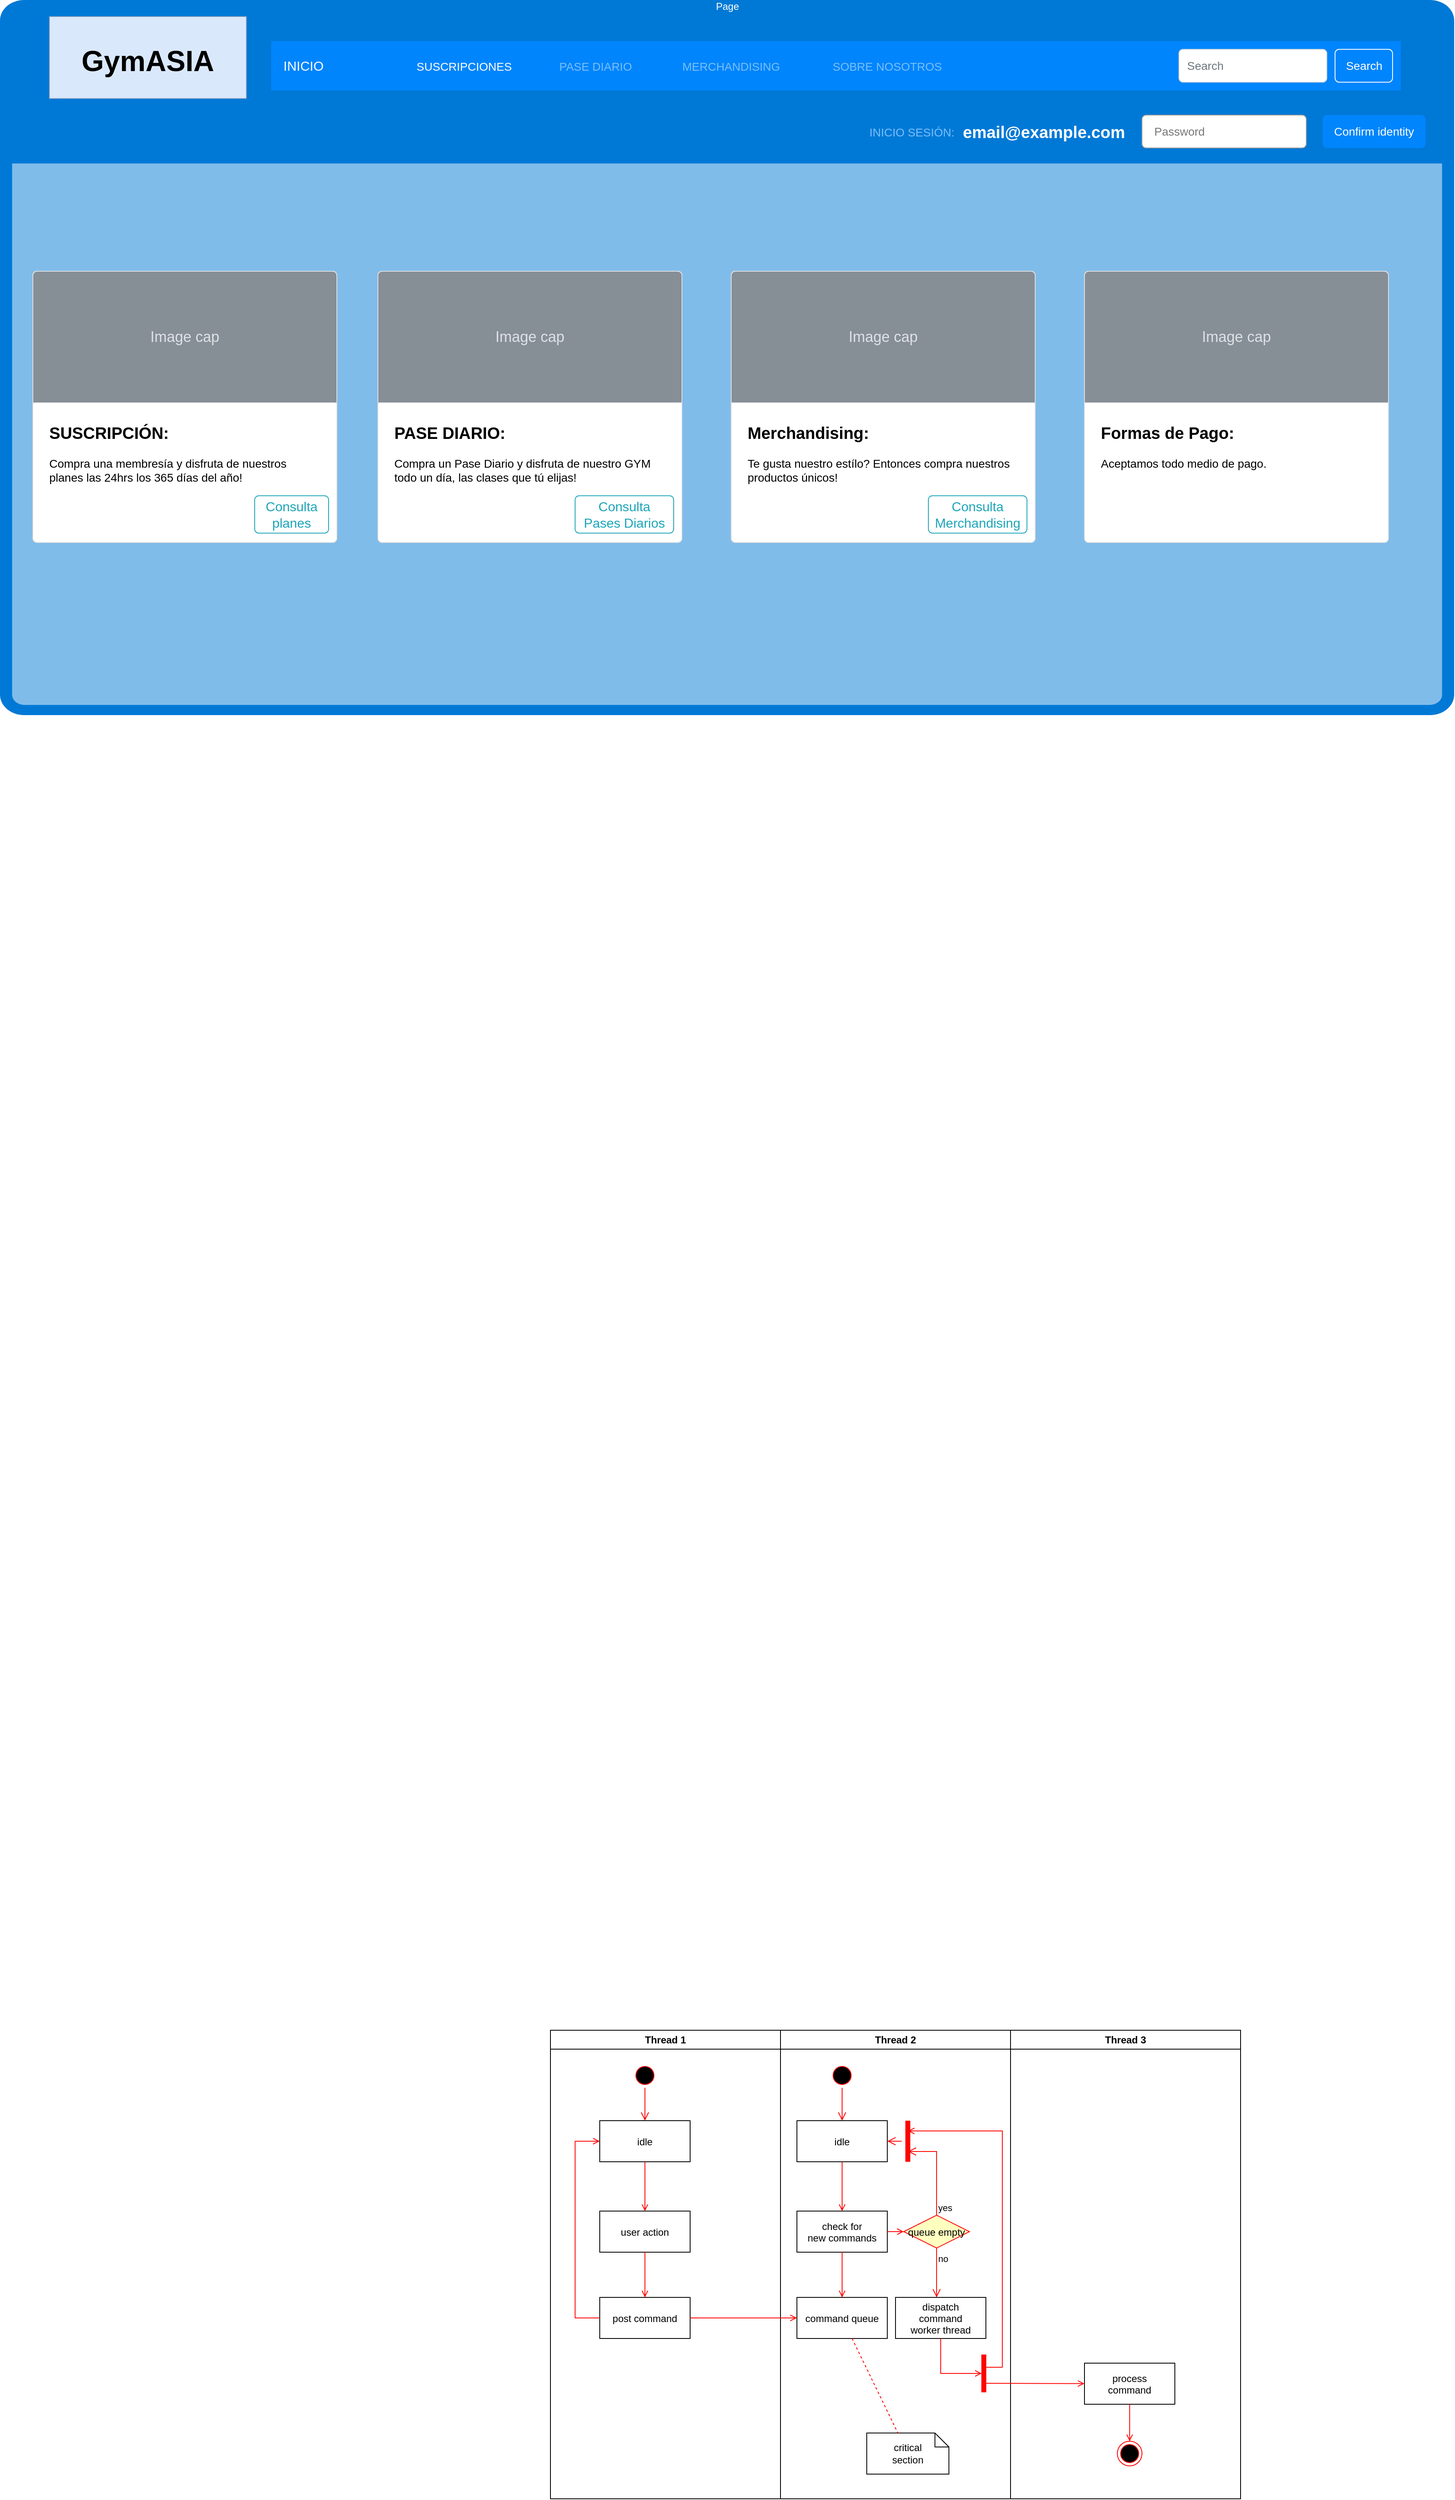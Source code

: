 <mxfile version="14.2.7" type="github">
  <diagram name="Page-1" id="e7e014a7-5840-1c2e-5031-d8a46d1fe8dd">
    <mxGraphModel dx="2553" dy="2425" grid="1" gridSize="10" guides="1" tooltips="1" connect="1" arrows="1" fold="1" page="1" pageScale="1" pageWidth="1169" pageHeight="826" background="#ffffff" math="0" shadow="0">
      <root>
        <mxCell id="0" />
        <mxCell id="1" parent="0" />
        <mxCell id="2" value="Thread 1" style="swimlane;whiteSpace=wrap" parent="1" vertex="1">
          <mxGeometry x="100" y="840" width="280" height="570" as="geometry" />
        </mxCell>
        <mxCell id="5" value="" style="ellipse;shape=startState;fillColor=#000000;strokeColor=#ff0000;" parent="2" vertex="1">
          <mxGeometry x="100" y="40" width="30" height="30" as="geometry" />
        </mxCell>
        <mxCell id="6" value="" style="edgeStyle=elbowEdgeStyle;elbow=horizontal;verticalAlign=bottom;endArrow=open;endSize=8;strokeColor=#FF0000;endFill=1;rounded=0" parent="2" source="5" target="7" edge="1">
          <mxGeometry x="100" y="40" as="geometry">
            <mxPoint x="115" y="110" as="targetPoint" />
          </mxGeometry>
        </mxCell>
        <mxCell id="7" value="idle" style="" parent="2" vertex="1">
          <mxGeometry x="60" y="110" width="110" height="50" as="geometry" />
        </mxCell>
        <mxCell id="8" value="user action" style="" parent="2" vertex="1">
          <mxGeometry x="60" y="220" width="110" height="50" as="geometry" />
        </mxCell>
        <mxCell id="9" value="" style="endArrow=open;strokeColor=#FF0000;endFill=1;rounded=0" parent="2" source="7" target="8" edge="1">
          <mxGeometry relative="1" as="geometry" />
        </mxCell>
        <mxCell id="10" value="post command" style="" parent="2" vertex="1">
          <mxGeometry x="60" y="325" width="110" height="50" as="geometry" />
        </mxCell>
        <mxCell id="11" value="" style="endArrow=open;strokeColor=#FF0000;endFill=1;rounded=0" parent="2" source="8" target="10" edge="1">
          <mxGeometry relative="1" as="geometry" />
        </mxCell>
        <mxCell id="12" value="" style="edgeStyle=elbowEdgeStyle;elbow=horizontal;strokeColor=#FF0000;endArrow=open;endFill=1;rounded=0" parent="2" source="10" target="7" edge="1">
          <mxGeometry width="100" height="100" relative="1" as="geometry">
            <mxPoint x="160" y="290" as="sourcePoint" />
            <mxPoint x="260" y="190" as="targetPoint" />
            <Array as="points">
              <mxPoint x="30" y="250" />
            </Array>
          </mxGeometry>
        </mxCell>
        <mxCell id="3" value="Thread 2" style="swimlane;whiteSpace=wrap" parent="1" vertex="1">
          <mxGeometry x="380" y="840" width="280" height="570" as="geometry" />
        </mxCell>
        <mxCell id="13" value="" style="ellipse;shape=startState;fillColor=#000000;strokeColor=#ff0000;" parent="3" vertex="1">
          <mxGeometry x="60" y="40" width="30" height="30" as="geometry" />
        </mxCell>
        <mxCell id="14" value="" style="edgeStyle=elbowEdgeStyle;elbow=horizontal;verticalAlign=bottom;endArrow=open;endSize=8;strokeColor=#FF0000;endFill=1;rounded=0" parent="3" source="13" target="15" edge="1">
          <mxGeometry x="40" y="20" as="geometry">
            <mxPoint x="55" y="90" as="targetPoint" />
          </mxGeometry>
        </mxCell>
        <mxCell id="15" value="idle" style="" parent="3" vertex="1">
          <mxGeometry x="20" y="110" width="110" height="50" as="geometry" />
        </mxCell>
        <mxCell id="16" value="check for &#xa;new commands" style="" parent="3" vertex="1">
          <mxGeometry x="20" y="220" width="110" height="50" as="geometry" />
        </mxCell>
        <mxCell id="17" value="" style="endArrow=open;strokeColor=#FF0000;endFill=1;rounded=0" parent="3" source="15" target="16" edge="1">
          <mxGeometry relative="1" as="geometry" />
        </mxCell>
        <mxCell id="18" value="command queue" style="" parent="3" vertex="1">
          <mxGeometry x="20" y="325" width="110" height="50" as="geometry" />
        </mxCell>
        <mxCell id="19" value="" style="endArrow=open;strokeColor=#FF0000;endFill=1;rounded=0" parent="3" source="16" target="18" edge="1">
          <mxGeometry relative="1" as="geometry" />
        </mxCell>
        <mxCell id="21" value="queue empty" style="rhombus;fillColor=#ffffc0;strokeColor=#ff0000;" parent="3" vertex="1">
          <mxGeometry x="150" y="225" width="80" height="40" as="geometry" />
        </mxCell>
        <mxCell id="22" value="yes" style="edgeStyle=elbowEdgeStyle;elbow=horizontal;align=left;verticalAlign=bottom;endArrow=open;endSize=8;strokeColor=#FF0000;exitX=0.5;exitY=0;endFill=1;rounded=0;entryX=0.75;entryY=0.5;entryPerimeter=0" parent="3" source="21" target="25" edge="1">
          <mxGeometry x="-1" relative="1" as="geometry">
            <mxPoint x="160" y="150" as="targetPoint" />
            <Array as="points">
              <mxPoint x="190" y="180" />
            </Array>
          </mxGeometry>
        </mxCell>
        <mxCell id="23" value="no" style="edgeStyle=elbowEdgeStyle;elbow=horizontal;align=left;verticalAlign=top;endArrow=open;endSize=8;strokeColor=#FF0000;endFill=1;rounded=0" parent="3" source="21" target="30" edge="1">
          <mxGeometry x="-1" relative="1" as="geometry">
            <mxPoint x="190" y="305" as="targetPoint" />
          </mxGeometry>
        </mxCell>
        <mxCell id="24" value="" style="endArrow=open;strokeColor=#FF0000;endFill=1;rounded=0" parent="3" source="16" target="21" edge="1">
          <mxGeometry relative="1" as="geometry" />
        </mxCell>
        <mxCell id="25" value="" style="shape=line;strokeWidth=6;strokeColor=#ff0000;rotation=90" parent="3" vertex="1">
          <mxGeometry x="130" y="127.5" width="50" height="15" as="geometry" />
        </mxCell>
        <mxCell id="26" value="" style="edgeStyle=elbowEdgeStyle;elbow=horizontal;verticalAlign=bottom;endArrow=open;endSize=8;strokeColor=#FF0000;endFill=1;rounded=0" parent="3" source="25" target="15" edge="1">
          <mxGeometry x="130" y="90" as="geometry">
            <mxPoint x="230" y="140" as="targetPoint" />
          </mxGeometry>
        </mxCell>
        <mxCell id="30" value="dispatch&#xa;command&#xa;worker thread" style="" parent="3" vertex="1">
          <mxGeometry x="140" y="325" width="110" height="50" as="geometry" />
        </mxCell>
        <mxCell id="31" value="critical&#xa;section" style="shape=note;whiteSpace=wrap;size=17" parent="3" vertex="1">
          <mxGeometry x="105" y="490" width="100" height="50" as="geometry" />
        </mxCell>
        <mxCell id="32" value="" style="endArrow=none;strokeColor=#FF0000;endFill=0;rounded=0;dashed=1" parent="3" source="18" target="31" edge="1">
          <mxGeometry relative="1" as="geometry" />
        </mxCell>
        <mxCell id="34" value="" style="whiteSpace=wrap;strokeColor=#FF0000;fillColor=#FF0000" parent="3" vertex="1">
          <mxGeometry x="245" y="395" width="5" height="45" as="geometry" />
        </mxCell>
        <mxCell id="41" value="" style="edgeStyle=elbowEdgeStyle;elbow=horizontal;entryX=0;entryY=0.5;strokeColor=#FF0000;endArrow=open;endFill=1;rounded=0" parent="3" source="30" target="34" edge="1">
          <mxGeometry width="100" height="100" relative="1" as="geometry">
            <mxPoint x="60" y="480" as="sourcePoint" />
            <mxPoint x="160" y="380" as="targetPoint" />
            <Array as="points">
              <mxPoint x="195" y="400" />
            </Array>
          </mxGeometry>
        </mxCell>
        <mxCell id="4" value="Thread 3" style="swimlane;whiteSpace=wrap" parent="1" vertex="1">
          <mxGeometry x="660" y="840" width="280" height="570" as="geometry" />
        </mxCell>
        <mxCell id="33" value="process&#xa;command" style="" parent="4" vertex="1">
          <mxGeometry x="90" y="405" width="110" height="50" as="geometry" />
        </mxCell>
        <mxCell id="35" value="" style="edgeStyle=elbowEdgeStyle;elbow=horizontal;strokeColor=#FF0000;endArrow=open;endFill=1;rounded=0;entryX=0.25;entryY=0.5;entryPerimeter=0" parent="4" target="25" edge="1">
          <mxGeometry width="100" height="100" relative="1" as="geometry">
            <mxPoint x="-30" y="410" as="sourcePoint" />
            <mxPoint x="-120" y="120" as="targetPoint" />
            <Array as="points">
              <mxPoint x="-10" y="135" />
            </Array>
          </mxGeometry>
        </mxCell>
        <mxCell id="37" value="" style="edgeStyle=none;strokeColor=#FF0000;endArrow=open;endFill=1;rounded=0" parent="4" target="33" edge="1">
          <mxGeometry width="100" height="100" relative="1" as="geometry">
            <mxPoint x="-30" y="429.5" as="sourcePoint" />
            <mxPoint x="90" y="429.5" as="targetPoint" />
          </mxGeometry>
        </mxCell>
        <mxCell id="38" value="" style="ellipse;shape=endState;fillColor=#000000;strokeColor=#ff0000" parent="4" vertex="1">
          <mxGeometry x="130" y="500" width="30" height="30" as="geometry" />
        </mxCell>
        <mxCell id="39" value="" style="endArrow=open;strokeColor=#FF0000;endFill=1;rounded=0" parent="4" source="33" target="38" edge="1">
          <mxGeometry relative="1" as="geometry" />
        </mxCell>
        <mxCell id="20" value="" style="endArrow=open;strokeColor=#FF0000;endFill=1;rounded=0" parent="1" source="10" target="18" edge="1">
          <mxGeometry relative="1" as="geometry" />
        </mxCell>
        <mxCell id="tZTCFBPOr5Kg1gLBSGt5-44" value="Page" style="html=1;strokeColor=none;fillColor=#0079D6;labelPosition=center;verticalLabelPosition=middle;verticalAlign=top;align=center;fontSize=12;outlineConnect=0;spacingTop=-6;fontColor=#FFFFFF;shape=mxgraph.sitemap.page;" vertex="1" parent="1">
          <mxGeometry x="-570" y="-1630" width="1770" height="870" as="geometry" />
        </mxCell>
        <mxCell id="tZTCFBPOr5Kg1gLBSGt5-45" value="GymASIA" style="fontSize=35;fontStyle=1;fillColor=#dae8fc;strokeColor=#6c8ebf;" vertex="1" parent="1">
          <mxGeometry x="-510" y="-1610" width="240" height="100" as="geometry" />
        </mxCell>
        <mxCell id="tZTCFBPOr5Kg1gLBSGt5-46" value="&lt;span style=&quot;font-size: 20px&quot;&gt;&lt;b&gt;SUSCRIPCIÓN:&lt;/b&gt;&lt;/span&gt;&lt;br&gt;&lt;br&gt;Compra una membresía y disfruta de nuestros planes las 24hrs los 365 días del año!&lt;br&gt;" style="html=1;shadow=0;dashed=0;shape=mxgraph.bootstrap.rrect;rSize=5;strokeColor=#DFDFDF;html=1;whiteSpace=wrap;fillColor=#ffffff;fontColor=#000000;verticalAlign=top;align=left;spacing=20;spacingBottom=0;fontSize=14;spacingTop=160;" vertex="1" parent="1">
          <mxGeometry x="-530" y="-1300" width="370" height="330" as="geometry" />
        </mxCell>
        <mxCell id="tZTCFBPOr5Kg1gLBSGt5-47" value="Image cap" style="html=1;shadow=0;dashed=0;shape=mxgraph.bootstrap.topButton;rSize=5;perimeter=none;whiteSpace=wrap;fillColor=#868E96;strokeColor=#DFDFDF;fontColor=#DEE2E6;resizeWidth=1;fontSize=18;" vertex="1" parent="tZTCFBPOr5Kg1gLBSGt5-46">
          <mxGeometry width="370" height="160" relative="1" as="geometry" />
        </mxCell>
        <mxCell id="tZTCFBPOr5Kg1gLBSGt5-64" value="Consulta planes" style="html=1;shadow=0;dashed=0;shape=mxgraph.bootstrap.rrect;rSize=5;strokeColor=#1CA5B8;strokeWidth=1;fillColor=none;fontColor=#1CA5B8;whiteSpace=wrap;align=center;verticalAlign=middle;spacingLeft=0;fontStyle=0;fontSize=16;spacing=5;" vertex="1" parent="tZTCFBPOr5Kg1gLBSGt5-46">
          <mxGeometry x="270" y="273.103" width="90" height="45.517" as="geometry" />
        </mxCell>
        <mxCell id="tZTCFBPOr5Kg1gLBSGt5-60" value="email@example.com" style="strokeColor=none;fillColor=none;whiteSpace=wrap;align=left;verticalAlign=middle;fontStyle=1;fontSize=20;fontColor=#FFFFFF;" vertex="1" parent="1">
          <mxGeometry x="600" y="-1490" width="230" height="40" as="geometry" />
        </mxCell>
        <mxCell id="tZTCFBPOr5Kg1gLBSGt5-61" value="Password" style="html=1;shadow=0;dashed=0;shape=mxgraph.bootstrap.rrect;rSize=5;strokeColor=#999999;fillColor=#ffffff;fontColor=#777777;whiteSpace=wrap;align=left;verticalAlign=middle;fontStyle=0;fontSize=14;spacing=15;" vertex="1" parent="1">
          <mxGeometry x="820" y="-1490" width="200" height="40" as="geometry" />
        </mxCell>
        <mxCell id="tZTCFBPOr5Kg1gLBSGt5-62" value="Confirm identity" style="html=1;shadow=0;dashed=0;shape=mxgraph.bootstrap.rrect;rSize=5;strokeColor=none;fillColor=#0085FC;fontColor=#ffffff;whiteSpace=wrap;align=center;verticalAlign=middle;fontStyle=0;fontSize=14;spacing=14;" vertex="1" parent="1">
          <mxGeometry x="1040" y="-1490" width="125" height="40" as="geometry" />
        </mxCell>
        <mxCell id="tZTCFBPOr5Kg1gLBSGt5-65" value="&lt;span style=&quot;font-size: 20px&quot;&gt;&lt;b&gt;PASE DIARIO:&lt;/b&gt;&lt;/span&gt;&lt;br&gt;&lt;br&gt;Compra un Pase Diario y disfruta de nuestro GYM todo un día, las clases que tú elijas!" style="html=1;shadow=0;dashed=0;shape=mxgraph.bootstrap.rrect;rSize=5;strokeColor=#DFDFDF;html=1;whiteSpace=wrap;fillColor=#ffffff;fontColor=#000000;verticalAlign=top;align=left;spacing=20;spacingBottom=0;fontSize=14;spacingTop=160;" vertex="1" parent="1">
          <mxGeometry x="-110" y="-1300" width="370" height="330" as="geometry" />
        </mxCell>
        <mxCell id="tZTCFBPOr5Kg1gLBSGt5-66" value="Image cap" style="html=1;shadow=0;dashed=0;shape=mxgraph.bootstrap.topButton;rSize=5;perimeter=none;whiteSpace=wrap;fillColor=#868E96;strokeColor=#DFDFDF;fontColor=#DEE2E6;resizeWidth=1;fontSize=18;" vertex="1" parent="tZTCFBPOr5Kg1gLBSGt5-65">
          <mxGeometry width="370" height="160" relative="1" as="geometry" />
        </mxCell>
        <mxCell id="tZTCFBPOr5Kg1gLBSGt5-67" value="Consulta Pases Diarios" style="html=1;shadow=0;dashed=0;shape=mxgraph.bootstrap.rrect;rSize=5;strokeColor=#1CA5B8;strokeWidth=1;fillColor=none;fontColor=#1CA5B8;whiteSpace=wrap;align=center;verticalAlign=middle;spacingLeft=0;fontStyle=0;fontSize=16;spacing=5;" vertex="1" parent="tZTCFBPOr5Kg1gLBSGt5-65">
          <mxGeometry x="240" y="273.1" width="120" height="45.52" as="geometry" />
        </mxCell>
        <mxCell id="tZTCFBPOr5Kg1gLBSGt5-68" value="&lt;span style=&quot;font-size: 20px&quot;&gt;&lt;b&gt;Merchandising:&lt;/b&gt;&lt;/span&gt;&lt;br&gt;&lt;br&gt;Te gusta nuestro estílo? Entonces compra nuestros productos únicos!" style="html=1;shadow=0;dashed=0;shape=mxgraph.bootstrap.rrect;rSize=5;strokeColor=#DFDFDF;html=1;whiteSpace=wrap;fillColor=#ffffff;fontColor=#000000;verticalAlign=top;align=left;spacing=20;spacingBottom=0;fontSize=14;spacingTop=160;" vertex="1" parent="1">
          <mxGeometry x="320" y="-1300" width="370" height="330" as="geometry" />
        </mxCell>
        <mxCell id="tZTCFBPOr5Kg1gLBSGt5-69" value="Image cap" style="html=1;shadow=0;dashed=0;shape=mxgraph.bootstrap.topButton;rSize=5;perimeter=none;whiteSpace=wrap;fillColor=#868E96;strokeColor=#DFDFDF;fontColor=#DEE2E6;resizeWidth=1;fontSize=18;" vertex="1" parent="tZTCFBPOr5Kg1gLBSGt5-68">
          <mxGeometry width="370" height="160" relative="1" as="geometry" />
        </mxCell>
        <mxCell id="tZTCFBPOr5Kg1gLBSGt5-70" value="Consulta Merchandising" style="html=1;shadow=0;dashed=0;shape=mxgraph.bootstrap.rrect;rSize=5;strokeColor=#1CA5B8;strokeWidth=1;fillColor=none;fontColor=#1CA5B8;whiteSpace=wrap;align=center;verticalAlign=middle;spacingLeft=0;fontStyle=0;fontSize=16;spacing=5;" vertex="1" parent="tZTCFBPOr5Kg1gLBSGt5-68">
          <mxGeometry x="240" y="273.1" width="120" height="45.52" as="geometry" />
        </mxCell>
        <mxCell id="tZTCFBPOr5Kg1gLBSGt5-71" value="&lt;span style=&quot;font-size: 20px&quot;&gt;&lt;b&gt;Formas de Pago:&lt;/b&gt;&lt;/span&gt;&lt;br&gt;&lt;br&gt;Aceptamos todo medio de pago." style="html=1;shadow=0;dashed=0;shape=mxgraph.bootstrap.rrect;rSize=5;strokeColor=#DFDFDF;html=1;whiteSpace=wrap;fillColor=#ffffff;fontColor=#000000;verticalAlign=top;align=left;spacing=20;spacingBottom=0;fontSize=14;spacingTop=160;" vertex="1" parent="1">
          <mxGeometry x="750" y="-1300" width="370" height="330" as="geometry" />
        </mxCell>
        <mxCell id="tZTCFBPOr5Kg1gLBSGt5-72" value="Image cap" style="html=1;shadow=0;dashed=0;shape=mxgraph.bootstrap.topButton;rSize=5;perimeter=none;whiteSpace=wrap;fillColor=#868E96;strokeColor=#DFDFDF;fontColor=#DEE2E6;resizeWidth=1;fontSize=18;" vertex="1" parent="tZTCFBPOr5Kg1gLBSGt5-71">
          <mxGeometry width="370" height="160" relative="1" as="geometry" />
        </mxCell>
        <mxCell id="tZTCFBPOr5Kg1gLBSGt5-74" value="INICIO" style="html=1;shadow=0;dashed=0;fillColor=#0085FC;strokeColor=none;fontSize=16;fontColor=#ffffff;align=left;spacing=15;" vertex="1" parent="1">
          <mxGeometry x="-240" y="-1580" width="1375" height="60" as="geometry" />
        </mxCell>
        <mxCell id="tZTCFBPOr5Kg1gLBSGt5-75" value="SUSCRIPCIONES" style="fillColor=none;strokeColor=none;fontSize=14;fontColor=#ffffff;align=center;" vertex="1" parent="tZTCFBPOr5Kg1gLBSGt5-74">
          <mxGeometry width="70" height="40" relative="1" as="geometry">
            <mxPoint x="200" y="10" as="offset" />
          </mxGeometry>
        </mxCell>
        <mxCell id="tZTCFBPOr5Kg1gLBSGt5-76" value="PASE DIARIO" style="fillColor=none;strokeColor=none;fontSize=14;fontColor=#79BFFD;align=center;" vertex="1" parent="tZTCFBPOr5Kg1gLBSGt5-74">
          <mxGeometry width="70" height="40" relative="1" as="geometry">
            <mxPoint x="360" y="10" as="offset" />
          </mxGeometry>
        </mxCell>
        <mxCell id="tZTCFBPOr5Kg1gLBSGt5-77" value="MERCHANDISING" style="fillColor=none;strokeColor=none;fontSize=14;fontColor=#79BFFD;align=center;spacingRight=0;" vertex="1" parent="tZTCFBPOr5Kg1gLBSGt5-74">
          <mxGeometry width="80" height="40" relative="1" as="geometry">
            <mxPoint x="520" y="10" as="offset" />
          </mxGeometry>
        </mxCell>
        <mxCell id="tZTCFBPOr5Kg1gLBSGt5-78" value="SOBRE NOSOTROS" style="fillColor=none;strokeColor=none;fontSize=14;fontColor=#79BFFD;align=center;" vertex="1" parent="tZTCFBPOr5Kg1gLBSGt5-74">
          <mxGeometry width="80" height="40" relative="1" as="geometry">
            <mxPoint x="710" y="10" as="offset" />
          </mxGeometry>
        </mxCell>
        <mxCell id="tZTCFBPOr5Kg1gLBSGt5-79" value="Search" style="html=1;shadow=0;dashed=0;shape=mxgraph.bootstrap.rrect;rSize=5;fontSize=14;fontColor=#ffffff;strokeColor=#ffffff;fillColor=none;" vertex="1" parent="tZTCFBPOr5Kg1gLBSGt5-74">
          <mxGeometry x="1" width="70" height="40" relative="1" as="geometry">
            <mxPoint x="-80" y="10" as="offset" />
          </mxGeometry>
        </mxCell>
        <mxCell id="tZTCFBPOr5Kg1gLBSGt5-80" value="Search" style="html=1;shadow=0;dashed=0;shape=mxgraph.bootstrap.rrect;rSize=5;fontSize=14;fontColor=#6C767D;strokeColor=#CED4DA;fillColor=#ffffff;align=left;spacing=10;" vertex="1" parent="tZTCFBPOr5Kg1gLBSGt5-74">
          <mxGeometry x="1" width="180" height="40" relative="1" as="geometry">
            <mxPoint x="-270" y="10" as="offset" />
          </mxGeometry>
        </mxCell>
        <mxCell id="tZTCFBPOr5Kg1gLBSGt5-81" value="INICIO SESIÓN:" style="fillColor=none;strokeColor=none;fontSize=14;fontColor=#79BFFD;align=center;" vertex="1" parent="1">
          <mxGeometry x="500" y="-1490" width="80" height="40" as="geometry" />
        </mxCell>
      </root>
    </mxGraphModel>
  </diagram>
</mxfile>

